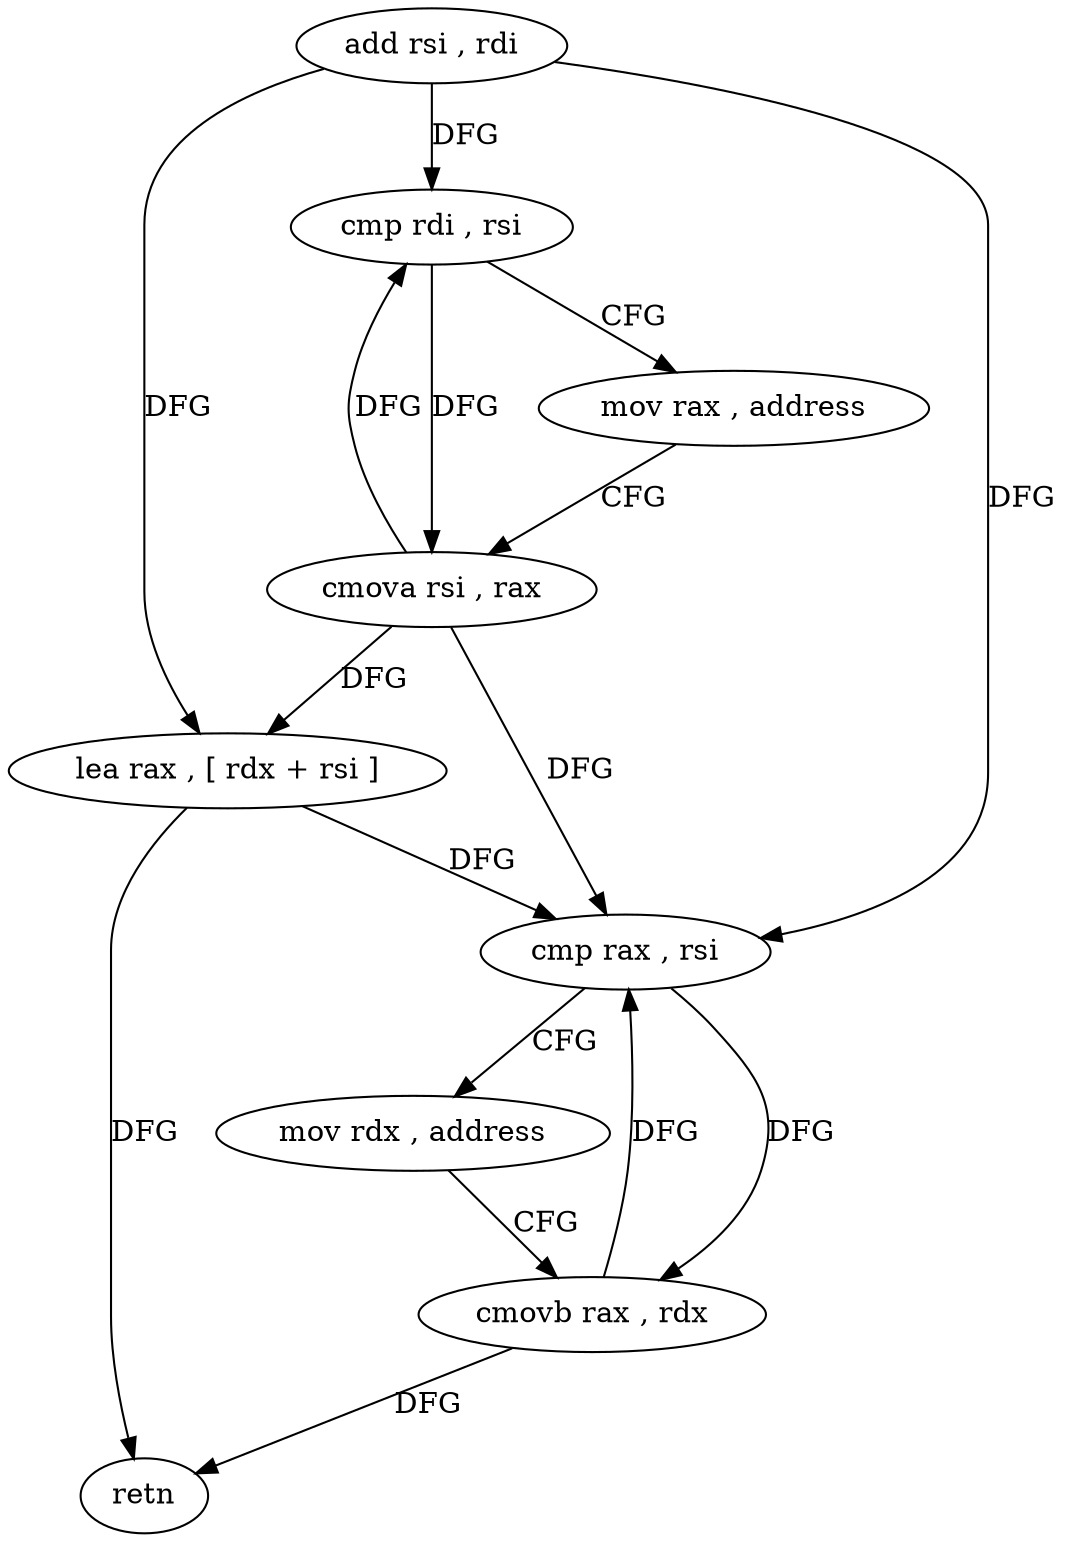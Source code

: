 digraph "func" {
"284320" [label = "add rsi , rdi" ]
"284323" [label = "cmp rdi , rsi" ]
"284326" [label = "mov rax , address" ]
"284333" [label = "cmova rsi , rax" ]
"284337" [label = "lea rax , [ rdx + rsi ]" ]
"284341" [label = "cmp rax , rsi" ]
"284344" [label = "mov rdx , address" ]
"284351" [label = "cmovb rax , rdx" ]
"284355" [label = "retn" ]
"284320" -> "284323" [ label = "DFG" ]
"284320" -> "284337" [ label = "DFG" ]
"284320" -> "284341" [ label = "DFG" ]
"284323" -> "284326" [ label = "CFG" ]
"284323" -> "284333" [ label = "DFG" ]
"284326" -> "284333" [ label = "CFG" ]
"284333" -> "284337" [ label = "DFG" ]
"284333" -> "284323" [ label = "DFG" ]
"284333" -> "284341" [ label = "DFG" ]
"284337" -> "284341" [ label = "DFG" ]
"284337" -> "284355" [ label = "DFG" ]
"284341" -> "284344" [ label = "CFG" ]
"284341" -> "284351" [ label = "DFG" ]
"284344" -> "284351" [ label = "CFG" ]
"284351" -> "284355" [ label = "DFG" ]
"284351" -> "284341" [ label = "DFG" ]
}
